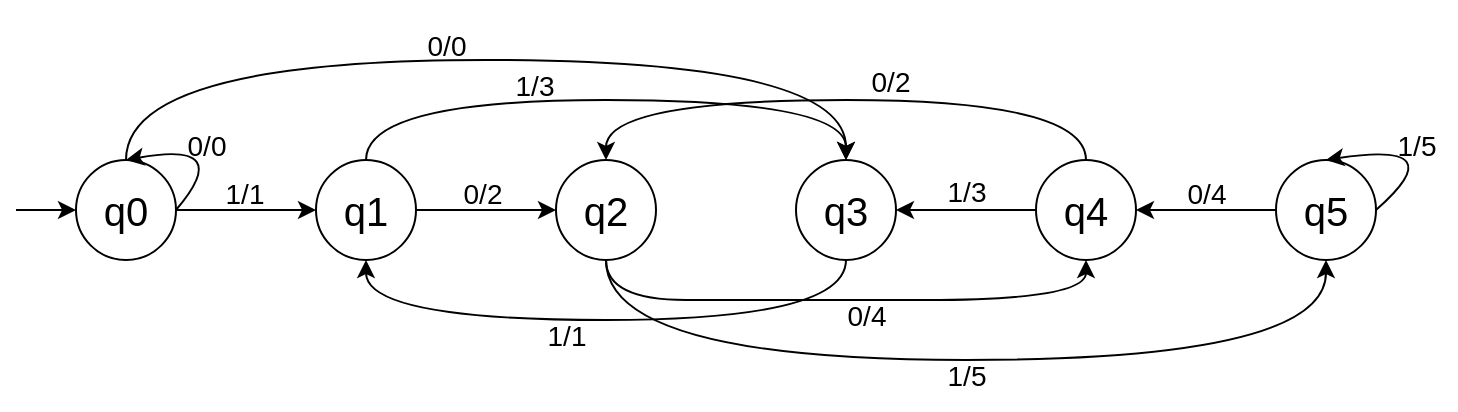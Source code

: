<mxfile>
    <diagram id="brCuxjjli7gj-cHopB3Q" name="Page-2">
        <mxGraphModel dx="1072" dy="453" grid="1" gridSize="10" guides="1" tooltips="1" connect="1" arrows="1" fold="1" page="1" pageScale="1" pageWidth="850" pageHeight="1100" math="0" shadow="0">
            <root>
                <mxCell id="0"/>
                <mxCell id="1" parent="0"/>
                <mxCell id="Ouv-rb1WUEYUx1480wDl-1" value="&lt;font style=&quot;font-size: 20px;&quot;&gt;q0&lt;/font&gt;" style="ellipse;whiteSpace=wrap;html=1;" vertex="1" parent="1">
                    <mxGeometry x="80" y="240" width="50" height="50" as="geometry"/>
                </mxCell>
                <mxCell id="Ouv-rb1WUEYUx1480wDl-2" value="&lt;font style=&quot;font-size: 20px;&quot;&gt;q1&lt;/font&gt;" style="ellipse;whiteSpace=wrap;html=1;" vertex="1" parent="1">
                    <mxGeometry x="200" y="240" width="50" height="50" as="geometry"/>
                </mxCell>
                <mxCell id="Ouv-rb1WUEYUx1480wDl-3" value="&lt;font style=&quot;font-size: 20px;&quot;&gt;q2&lt;/font&gt;" style="ellipse;whiteSpace=wrap;html=1;" vertex="1" parent="1">
                    <mxGeometry x="320" y="240" width="50" height="50" as="geometry"/>
                </mxCell>
                <mxCell id="Ouv-rb1WUEYUx1480wDl-4" value="&lt;font style=&quot;font-size: 20px;&quot;&gt;q3&lt;/font&gt;" style="ellipse;whiteSpace=wrap;html=1;" vertex="1" parent="1">
                    <mxGeometry x="440" y="240" width="50" height="50" as="geometry"/>
                </mxCell>
                <mxCell id="Ouv-rb1WUEYUx1480wDl-5" value="&lt;font style=&quot;font-size: 20px;&quot;&gt;q4&lt;/font&gt;" style="ellipse;whiteSpace=wrap;html=1;" vertex="1" parent="1">
                    <mxGeometry x="560" y="240" width="50" height="50" as="geometry"/>
                </mxCell>
                <mxCell id="Ouv-rb1WUEYUx1480wDl-6" value="&lt;font style=&quot;font-size: 20px;&quot;&gt;q5&lt;/font&gt;" style="ellipse;whiteSpace=wrap;html=1;" vertex="1" parent="1">
                    <mxGeometry x="680" y="240" width="50" height="50" as="geometry"/>
                </mxCell>
                <mxCell id="Ouv-rb1WUEYUx1480wDl-7" value="" style="endArrow=classic;html=1;fontSize=20;entryX=0;entryY=0.5;entryDx=0;entryDy=0;" edge="1" parent="1" target="Ouv-rb1WUEYUx1480wDl-1">
                    <mxGeometry width="50" height="50" relative="1" as="geometry">
                        <mxPoint x="50" y="265" as="sourcePoint"/>
                        <mxPoint x="360" y="170" as="targetPoint"/>
                    </mxGeometry>
                </mxCell>
                <mxCell id="Ouv-rb1WUEYUx1480wDl-8" value="" style="endArrow=classic;html=1;fontSize=20;exitX=1;exitY=0.5;exitDx=0;exitDy=0;" edge="1" parent="1" source="Ouv-rb1WUEYUx1480wDl-1" target="Ouv-rb1WUEYUx1480wDl-2">
                    <mxGeometry width="50" height="50" relative="1" as="geometry">
                        <mxPoint x="200" y="280" as="sourcePoint"/>
                        <mxPoint x="250" y="230" as="targetPoint"/>
                    </mxGeometry>
                </mxCell>
                <mxCell id="Ouv-rb1WUEYUx1480wDl-9" value="" style="endArrow=classic;html=1;fontSize=20;exitX=1;exitY=0.5;exitDx=0;exitDy=0;entryX=0.5;entryY=0;entryDx=0;entryDy=0;edgeStyle=orthogonalEdgeStyle;curved=1;" edge="1" parent="1" source="Ouv-rb1WUEYUx1480wDl-1" target="Ouv-rb1WUEYUx1480wDl-1">
                    <mxGeometry width="50" height="50" relative="1" as="geometry">
                        <mxPoint x="200" y="280" as="sourcePoint"/>
                        <mxPoint x="250" y="230" as="targetPoint"/>
                        <Array as="points">
                            <mxPoint x="160" y="230"/>
                        </Array>
                    </mxGeometry>
                </mxCell>
                <mxCell id="Ouv-rb1WUEYUx1480wDl-10" value="" style="endArrow=classic;html=1;fontSize=20;exitX=1;exitY=0.5;exitDx=0;exitDy=0;entryX=0;entryY=0.5;entryDx=0;entryDy=0;" edge="1" parent="1" source="Ouv-rb1WUEYUx1480wDl-2" target="Ouv-rb1WUEYUx1480wDl-3">
                    <mxGeometry width="50" height="50" relative="1" as="geometry">
                        <mxPoint x="140.0" y="275.0" as="sourcePoint"/>
                        <mxPoint x="370" y="240" as="targetPoint"/>
                    </mxGeometry>
                </mxCell>
                <mxCell id="Ouv-rb1WUEYUx1480wDl-11" value="" style="endArrow=classic;html=1;fontSize=20;exitX=0.5;exitY=0;exitDx=0;exitDy=0;entryX=0.5;entryY=0;entryDx=0;entryDy=0;edgeStyle=orthogonalEdgeStyle;curved=1;" edge="1" parent="1" source="Ouv-rb1WUEYUx1480wDl-1" target="Ouv-rb1WUEYUx1480wDl-4">
                    <mxGeometry width="50" height="50" relative="1" as="geometry">
                        <mxPoint x="140.0" y="275.0" as="sourcePoint"/>
                        <mxPoint x="250" y="275.0" as="targetPoint"/>
                        <Array as="points">
                            <mxPoint x="105" y="190"/>
                            <mxPoint x="465" y="190"/>
                        </Array>
                    </mxGeometry>
                </mxCell>
                <mxCell id="Ouv-rb1WUEYUx1480wDl-12" value="" style="endArrow=classic;html=1;fontSize=20;exitX=0.5;exitY=0;exitDx=0;exitDy=0;entryX=0.5;entryY=0;entryDx=0;entryDy=0;edgeStyle=orthogonalEdgeStyle;curved=1;" edge="1" parent="1" source="Ouv-rb1WUEYUx1480wDl-2" target="Ouv-rb1WUEYUx1480wDl-4">
                    <mxGeometry width="50" height="50" relative="1" as="geometry">
                        <mxPoint x="140.0" y="275.0" as="sourcePoint"/>
                        <mxPoint x="250" y="275.0" as="targetPoint"/>
                        <Array as="points">
                            <mxPoint x="225" y="210"/>
                            <mxPoint x="465" y="210"/>
                        </Array>
                    </mxGeometry>
                </mxCell>
                <mxCell id="Ouv-rb1WUEYUx1480wDl-13" value="" style="endArrow=classic;html=1;fontSize=20;exitX=0.5;exitY=1;exitDx=0;exitDy=0;entryX=0.5;entryY=1;entryDx=0;entryDy=0;edgeStyle=orthogonalEdgeStyle;curved=1;" edge="1" parent="1" source="Ouv-rb1WUEYUx1480wDl-3" target="Ouv-rb1WUEYUx1480wDl-5">
                    <mxGeometry width="50" height="50" relative="1" as="geometry">
                        <mxPoint x="300" y="275.0" as="sourcePoint"/>
                        <mxPoint x="410" y="275.0" as="targetPoint"/>
                        <Array as="points">
                            <mxPoint x="425" y="310"/>
                            <mxPoint x="745" y="310"/>
                        </Array>
                    </mxGeometry>
                </mxCell>
                <mxCell id="Ouv-rb1WUEYUx1480wDl-14" value="" style="endArrow=classic;html=1;fontSize=20;entryX=0.5;entryY=1;entryDx=0;entryDy=0;exitX=0.5;exitY=1;exitDx=0;exitDy=0;edgeStyle=orthogonalEdgeStyle;curved=1;" edge="1" parent="1" source="Ouv-rb1WUEYUx1480wDl-3" target="Ouv-rb1WUEYUx1480wDl-6">
                    <mxGeometry width="50" height="50" relative="1" as="geometry">
                        <mxPoint x="420" y="330" as="sourcePoint"/>
                        <mxPoint x="755" y="300" as="targetPoint"/>
                        <Array as="points">
                            <mxPoint x="345" y="340"/>
                            <mxPoint x="705" y="340"/>
                        </Array>
                    </mxGeometry>
                </mxCell>
                <mxCell id="Ouv-rb1WUEYUx1480wDl-15" value="" style="endArrow=classic;html=1;fontSize=20;exitX=0.5;exitY=1;exitDx=0;exitDy=0;entryX=0.5;entryY=1;entryDx=0;entryDy=0;edgeStyle=orthogonalEdgeStyle;curved=1;" edge="1" parent="1" source="Ouv-rb1WUEYUx1480wDl-4" target="Ouv-rb1WUEYUx1480wDl-2">
                    <mxGeometry width="50" height="50" relative="1" as="geometry">
                        <mxPoint x="300.0" y="275.0" as="sourcePoint"/>
                        <mxPoint x="410" y="275.0" as="targetPoint"/>
                        <Array as="points">
                            <mxPoint x="465" y="320"/>
                            <mxPoint x="225" y="320"/>
                        </Array>
                    </mxGeometry>
                </mxCell>
                <mxCell id="Ouv-rb1WUEYUx1480wDl-16" value="" style="endArrow=classic;html=1;fontSize=20;exitX=0.5;exitY=0;exitDx=0;exitDy=0;entryX=0.5;entryY=0;entryDx=0;entryDy=0;edgeStyle=orthogonalEdgeStyle;curved=1;" edge="1" parent="1" source="Ouv-rb1WUEYUx1480wDl-5" target="Ouv-rb1WUEYUx1480wDl-3">
                    <mxGeometry width="50" height="50" relative="1" as="geometry">
                        <mxPoint x="280.0" y="275.0" as="sourcePoint"/>
                        <mxPoint x="390" y="275.0" as="targetPoint"/>
                        <Array as="points">
                            <mxPoint x="585" y="210"/>
                            <mxPoint x="345" y="210"/>
                        </Array>
                    </mxGeometry>
                </mxCell>
                <mxCell id="Ouv-rb1WUEYUx1480wDl-17" value="" style="endArrow=classic;html=1;fontSize=20;exitX=0;exitY=0.5;exitDx=0;exitDy=0;entryX=1;entryY=0.5;entryDx=0;entryDy=0;" edge="1" parent="1" source="Ouv-rb1WUEYUx1480wDl-5" target="Ouv-rb1WUEYUx1480wDl-4">
                    <mxGeometry width="50" height="50" relative="1" as="geometry">
                        <mxPoint x="300.0" y="275.0" as="sourcePoint"/>
                        <mxPoint x="410" y="275.0" as="targetPoint"/>
                    </mxGeometry>
                </mxCell>
                <mxCell id="Ouv-rb1WUEYUx1480wDl-18" value="" style="endArrow=classic;html=1;fontSize=20;entryX=1;entryY=0.5;entryDx=0;entryDy=0;" edge="1" parent="1" source="Ouv-rb1WUEYUx1480wDl-6" target="Ouv-rb1WUEYUx1480wDl-5">
                    <mxGeometry width="50" height="50" relative="1" as="geometry">
                        <mxPoint x="730" y="275.0" as="sourcePoint"/>
                        <mxPoint x="620.0" y="275.0" as="targetPoint"/>
                    </mxGeometry>
                </mxCell>
                <mxCell id="Ouv-rb1WUEYUx1480wDl-19" value="" style="endArrow=classic;html=1;fontSize=20;entryX=0.5;entryY=0;entryDx=0;entryDy=0;exitX=1;exitY=0.5;exitDx=0;exitDy=0;edgeStyle=orthogonalEdgeStyle;curved=1;" edge="1" parent="1" source="Ouv-rb1WUEYUx1480wDl-6" target="Ouv-rb1WUEYUx1480wDl-6">
                    <mxGeometry width="50" height="50" relative="1" as="geometry">
                        <mxPoint x="890" y="275.0" as="sourcePoint"/>
                        <mxPoint x="780" y="275.0" as="targetPoint"/>
                        <Array as="points">
                            <mxPoint x="770" y="230"/>
                        </Array>
                    </mxGeometry>
                </mxCell>
                <mxCell id="Ouv-rb1WUEYUx1480wDl-32" value="&lt;font style=&quot;font-size: 14px;&quot;&gt;1/1&lt;/font&gt;" style="text;html=1;align=center;verticalAlign=middle;resizable=0;points=[];autosize=1;strokeColor=none;fillColor=none;fontSize=20;" vertex="1" parent="1">
                    <mxGeometry x="144" y="234" width="40" height="40" as="geometry"/>
                </mxCell>
                <mxCell id="Ouv-rb1WUEYUx1480wDl-33" value="&lt;font style=&quot;font-size: 14px;&quot;&gt;0/0&lt;/font&gt;" style="text;html=1;align=center;verticalAlign=middle;resizable=0;points=[];autosize=1;strokeColor=none;fillColor=none;fontSize=20;" vertex="1" parent="1">
                    <mxGeometry x="125" y="210" width="40" height="40" as="geometry"/>
                </mxCell>
                <mxCell id="Ouv-rb1WUEYUx1480wDl-34" value="&lt;font style=&quot;font-size: 14px;&quot;&gt;0/2&lt;/font&gt;" style="text;html=1;align=center;verticalAlign=middle;resizable=0;points=[];autosize=1;strokeColor=none;fillColor=none;fontSize=20;" vertex="1" parent="1">
                    <mxGeometry x="263" y="234" width="40" height="40" as="geometry"/>
                </mxCell>
                <mxCell id="Ouv-rb1WUEYUx1480wDl-35" value="&lt;font style=&quot;font-size: 14px;&quot;&gt;0/0&lt;/font&gt;" style="text;html=1;align=center;verticalAlign=middle;resizable=0;points=[];autosize=1;strokeColor=none;fillColor=none;fontSize=20;" vertex="1" parent="1">
                    <mxGeometry x="245" y="160" width="40" height="40" as="geometry"/>
                </mxCell>
                <mxCell id="Ouv-rb1WUEYUx1480wDl-36" value="&lt;font style=&quot;font-size: 14px;&quot;&gt;1/1&lt;/font&gt;" style="text;html=1;align=center;verticalAlign=middle;resizable=0;points=[];autosize=1;strokeColor=none;fillColor=none;fontSize=20;" vertex="1" parent="1">
                    <mxGeometry x="305" y="305" width="40" height="40" as="geometry"/>
                </mxCell>
                <mxCell id="Ouv-rb1WUEYUx1480wDl-37" value="&lt;font style=&quot;font-size: 14px;&quot;&gt;1/3&lt;/font&gt;" style="text;html=1;align=center;verticalAlign=middle;resizable=0;points=[];autosize=1;strokeColor=none;fillColor=none;fontSize=20;" vertex="1" parent="1">
                    <mxGeometry x="289" y="180" width="40" height="40" as="geometry"/>
                </mxCell>
                <mxCell id="Ouv-rb1WUEYUx1480wDl-38" value="&lt;font style=&quot;font-size: 14px;&quot;&gt;1/5&lt;/font&gt;" style="text;html=1;align=center;verticalAlign=middle;resizable=0;points=[];autosize=1;strokeColor=none;fillColor=none;fontSize=20;" vertex="1" parent="1">
                    <mxGeometry x="505" y="325" width="40" height="40" as="geometry"/>
                </mxCell>
                <mxCell id="Ouv-rb1WUEYUx1480wDl-39" value="&lt;font style=&quot;font-size: 14px;&quot;&gt;0/4&lt;/font&gt;" style="text;html=1;align=center;verticalAlign=middle;resizable=0;points=[];autosize=1;strokeColor=none;fillColor=none;fontSize=20;" vertex="1" parent="1">
                    <mxGeometry x="455" y="295" width="40" height="40" as="geometry"/>
                </mxCell>
                <mxCell id="Ouv-rb1WUEYUx1480wDl-40" value="&lt;font style=&quot;font-size: 14px;&quot;&gt;0/2&lt;/font&gt;" style="text;html=1;align=center;verticalAlign=middle;resizable=0;points=[];autosize=1;strokeColor=none;fillColor=none;fontSize=20;" vertex="1" parent="1">
                    <mxGeometry x="467" y="178" width="40" height="40" as="geometry"/>
                </mxCell>
                <mxCell id="Ouv-rb1WUEYUx1480wDl-41" value="&lt;font style=&quot;font-size: 14px;&quot;&gt;1/3&lt;/font&gt;" style="text;html=1;align=center;verticalAlign=middle;resizable=0;points=[];autosize=1;strokeColor=none;fillColor=none;fontSize=20;" vertex="1" parent="1">
                    <mxGeometry x="505" y="233" width="40" height="40" as="geometry"/>
                </mxCell>
                <mxCell id="Ouv-rb1WUEYUx1480wDl-42" value="&lt;font style=&quot;font-size: 14px;&quot;&gt;0/4&lt;/font&gt;" style="text;html=1;align=center;verticalAlign=middle;resizable=0;points=[];autosize=1;strokeColor=none;fillColor=none;fontSize=20;" vertex="1" parent="1">
                    <mxGeometry x="625" y="234" width="40" height="40" as="geometry"/>
                </mxCell>
                <mxCell id="Ouv-rb1WUEYUx1480wDl-43" value="&lt;font style=&quot;font-size: 14px;&quot;&gt;1/5&lt;/font&gt;" style="text;html=1;align=center;verticalAlign=middle;resizable=0;points=[];autosize=1;strokeColor=none;fillColor=none;fontSize=20;" vertex="1" parent="1">
                    <mxGeometry x="730" y="210" width="40" height="40" as="geometry"/>
                </mxCell>
            </root>
        </mxGraphModel>
    </diagram>
    <diagram id="dvv3HA-7V6nnUclni0Wx" name="Page-1">
        <mxGraphModel dx="1072" dy="453" grid="1" gridSize="10" guides="1" tooltips="1" connect="1" arrows="1" fold="1" page="1" pageScale="1" pageWidth="850" pageHeight="1100" math="0" shadow="0">
            <root>
                <mxCell id="0"/>
                <mxCell id="1" parent="0"/>
                <mxCell id="2" value="&lt;font style=&quot;font-size: 20px;&quot;&gt;q0&lt;/font&gt;" style="ellipse;whiteSpace=wrap;html=1;" parent="1" vertex="1">
                    <mxGeometry x="80" y="240" width="50" height="50" as="geometry"/>
                </mxCell>
                <mxCell id="3" value="&lt;font style=&quot;font-size: 20px;&quot;&gt;q1&lt;/font&gt;" style="ellipse;whiteSpace=wrap;html=1;" parent="1" vertex="1">
                    <mxGeometry x="200" y="240" width="50" height="50" as="geometry"/>
                </mxCell>
                <mxCell id="4" value="&lt;font style=&quot;font-size: 20px;&quot;&gt;q2&lt;/font&gt;" style="ellipse;whiteSpace=wrap;html=1;" parent="1" vertex="1">
                    <mxGeometry x="320" y="240" width="50" height="50" as="geometry"/>
                </mxCell>
                <mxCell id="5" value="&lt;font style=&quot;font-size: 20px;&quot;&gt;q3&lt;/font&gt;" style="ellipse;whiteSpace=wrap;html=1;" parent="1" vertex="1">
                    <mxGeometry x="440" y="240" width="50" height="50" as="geometry"/>
                </mxCell>
                <mxCell id="6" value="&lt;font style=&quot;font-size: 20px;&quot;&gt;q4&lt;/font&gt;" style="ellipse;whiteSpace=wrap;html=1;" parent="1" vertex="1">
                    <mxGeometry x="560" y="240" width="50" height="50" as="geometry"/>
                </mxCell>
                <mxCell id="7" value="&lt;font style=&quot;font-size: 20px;&quot;&gt;q5&lt;/font&gt;" style="ellipse;whiteSpace=wrap;html=1;" parent="1" vertex="1">
                    <mxGeometry x="680" y="240" width="50" height="50" as="geometry"/>
                </mxCell>
                <mxCell id="8" value="" style="endArrow=classic;html=1;fontSize=20;entryX=0;entryY=0.5;entryDx=0;entryDy=0;" parent="1" target="2" edge="1">
                    <mxGeometry width="50" height="50" relative="1" as="geometry">
                        <mxPoint x="50" y="265" as="sourcePoint"/>
                        <mxPoint x="360" y="170" as="targetPoint"/>
                    </mxGeometry>
                </mxCell>
                <mxCell id="9" value="" style="endArrow=classic;html=1;fontSize=20;exitX=1;exitY=0.5;exitDx=0;exitDy=0;" parent="1" source="2" target="3" edge="1">
                    <mxGeometry width="50" height="50" relative="1" as="geometry">
                        <mxPoint x="200" y="280" as="sourcePoint"/>
                        <mxPoint x="250" y="230" as="targetPoint"/>
                    </mxGeometry>
                </mxCell>
                <mxCell id="10" value="" style="endArrow=classic;html=1;fontSize=20;exitX=1;exitY=0.5;exitDx=0;exitDy=0;entryX=0.5;entryY=0;entryDx=0;entryDy=0;edgeStyle=orthogonalEdgeStyle;curved=1;" parent="1" source="2" target="2" edge="1">
                    <mxGeometry width="50" height="50" relative="1" as="geometry">
                        <mxPoint x="200" y="280" as="sourcePoint"/>
                        <mxPoint x="250" y="230" as="targetPoint"/>
                        <Array as="points">
                            <mxPoint x="160" y="230"/>
                        </Array>
                    </mxGeometry>
                </mxCell>
                <mxCell id="11" value="" style="endArrow=classic;html=1;fontSize=20;exitX=1;exitY=0.5;exitDx=0;exitDy=0;entryX=0;entryY=0.5;entryDx=0;entryDy=0;" parent="1" source="3" target="4" edge="1">
                    <mxGeometry width="50" height="50" relative="1" as="geometry">
                        <mxPoint x="140.0" y="275.0" as="sourcePoint"/>
                        <mxPoint x="370" y="240" as="targetPoint"/>
                    </mxGeometry>
                </mxCell>
                <mxCell id="12" value="" style="endArrow=classic;html=1;fontSize=20;exitX=0.5;exitY=0;exitDx=0;exitDy=0;entryX=0.5;entryY=0;entryDx=0;entryDy=0;edgeStyle=orthogonalEdgeStyle;curved=1;" parent="1" source="2" target="5" edge="1">
                    <mxGeometry width="50" height="50" relative="1" as="geometry">
                        <mxPoint x="140.0" y="275.0" as="sourcePoint"/>
                        <mxPoint x="250" y="275.0" as="targetPoint"/>
                        <Array as="points">
                            <mxPoint x="105" y="190"/>
                            <mxPoint x="465" y="190"/>
                        </Array>
                    </mxGeometry>
                </mxCell>
                <mxCell id="13" value="" style="endArrow=classic;html=1;fontSize=20;exitX=0.5;exitY=0;exitDx=0;exitDy=0;entryX=0.5;entryY=0;entryDx=0;entryDy=0;edgeStyle=orthogonalEdgeStyle;curved=1;" parent="1" source="3" target="5" edge="1">
                    <mxGeometry width="50" height="50" relative="1" as="geometry">
                        <mxPoint x="140.0" y="275.0" as="sourcePoint"/>
                        <mxPoint x="250" y="275.0" as="targetPoint"/>
                        <Array as="points">
                            <mxPoint x="225" y="210"/>
                            <mxPoint x="465" y="210"/>
                        </Array>
                    </mxGeometry>
                </mxCell>
                <mxCell id="14" value="" style="endArrow=classic;html=1;fontSize=20;exitX=0.5;exitY=1;exitDx=0;exitDy=0;entryX=0.5;entryY=1;entryDx=0;entryDy=0;edgeStyle=orthogonalEdgeStyle;curved=1;" parent="1" source="4" target="6" edge="1">
                    <mxGeometry width="50" height="50" relative="1" as="geometry">
                        <mxPoint x="300" y="275.0" as="sourcePoint"/>
                        <mxPoint x="410" y="275.0" as="targetPoint"/>
                        <Array as="points">
                            <mxPoint x="425" y="310"/>
                            <mxPoint x="745" y="310"/>
                        </Array>
                    </mxGeometry>
                </mxCell>
                <mxCell id="15" value="" style="endArrow=classic;html=1;fontSize=20;entryX=0.5;entryY=1;entryDx=0;entryDy=0;exitX=0.5;exitY=1;exitDx=0;exitDy=0;edgeStyle=orthogonalEdgeStyle;curved=1;" parent="1" source="4" target="7" edge="1">
                    <mxGeometry width="50" height="50" relative="1" as="geometry">
                        <mxPoint x="420" y="330" as="sourcePoint"/>
                        <mxPoint x="755" y="300" as="targetPoint"/>
                        <Array as="points">
                            <mxPoint x="345" y="340"/>
                            <mxPoint x="705" y="340"/>
                        </Array>
                    </mxGeometry>
                </mxCell>
                <mxCell id="16" value="" style="endArrow=classic;html=1;fontSize=20;exitX=0.5;exitY=1;exitDx=0;exitDy=0;entryX=0.5;entryY=1;entryDx=0;entryDy=0;edgeStyle=orthogonalEdgeStyle;curved=1;" parent="1" source="5" target="3" edge="1">
                    <mxGeometry width="50" height="50" relative="1" as="geometry">
                        <mxPoint x="300.0" y="275.0" as="sourcePoint"/>
                        <mxPoint x="410" y="275.0" as="targetPoint"/>
                        <Array as="points">
                            <mxPoint x="465" y="320"/>
                            <mxPoint x="225" y="320"/>
                        </Array>
                    </mxGeometry>
                </mxCell>
                <mxCell id="17" value="" style="endArrow=classic;html=1;fontSize=20;exitX=0.5;exitY=0;exitDx=0;exitDy=0;entryX=0.5;entryY=0;entryDx=0;entryDy=0;edgeStyle=orthogonalEdgeStyle;curved=1;" parent="1" source="6" target="4" edge="1">
                    <mxGeometry width="50" height="50" relative="1" as="geometry">
                        <mxPoint x="280.0" y="275.0" as="sourcePoint"/>
                        <mxPoint x="390" y="275.0" as="targetPoint"/>
                        <Array as="points">
                            <mxPoint x="585" y="210"/>
                            <mxPoint x="345" y="210"/>
                        </Array>
                    </mxGeometry>
                </mxCell>
                <mxCell id="18" value="" style="endArrow=classic;html=1;fontSize=20;exitX=0;exitY=0.5;exitDx=0;exitDy=0;entryX=1;entryY=0.5;entryDx=0;entryDy=0;" parent="1" source="6" target="5" edge="1">
                    <mxGeometry width="50" height="50" relative="1" as="geometry">
                        <mxPoint x="300.0" y="275.0" as="sourcePoint"/>
                        <mxPoint x="410" y="275.0" as="targetPoint"/>
                    </mxGeometry>
                </mxCell>
                <mxCell id="19" value="" style="endArrow=classic;html=1;fontSize=20;entryX=1;entryY=0.5;entryDx=0;entryDy=0;" parent="1" source="7" target="6" edge="1">
                    <mxGeometry width="50" height="50" relative="1" as="geometry">
                        <mxPoint x="730" y="275.0" as="sourcePoint"/>
                        <mxPoint x="620.0" y="275.0" as="targetPoint"/>
                    </mxGeometry>
                </mxCell>
                <mxCell id="20" value="" style="endArrow=classic;html=1;fontSize=20;entryX=0.5;entryY=0;entryDx=0;entryDy=0;exitX=1;exitY=0.5;exitDx=0;exitDy=0;edgeStyle=orthogonalEdgeStyle;curved=1;" parent="1" source="7" target="7" edge="1">
                    <mxGeometry width="50" height="50" relative="1" as="geometry">
                        <mxPoint x="890" y="275.0" as="sourcePoint"/>
                        <mxPoint x="780" y="275.0" as="targetPoint"/>
                        <Array as="points">
                            <mxPoint x="770" y="230"/>
                        </Array>
                    </mxGeometry>
                </mxCell>
                <mxCell id="21" value="" style="endArrow=classic;html=1;fontSize=20;" parent="1" edge="1">
                    <mxGeometry width="50" height="50" relative="1" as="geometry">
                        <mxPoint x="105" y="390" as="sourcePoint"/>
                        <mxPoint x="104.84" y="360" as="targetPoint"/>
                    </mxGeometry>
                </mxCell>
                <mxCell id="22" value="" style="endArrow=classic;html=1;fontSize=20;" parent="1" edge="1">
                    <mxGeometry width="50" height="50" relative="1" as="geometry">
                        <mxPoint x="225" y="390" as="sourcePoint"/>
                        <mxPoint x="224.84" y="360" as="targetPoint"/>
                    </mxGeometry>
                </mxCell>
                <mxCell id="23" value="" style="endArrow=classic;html=1;fontSize=20;" parent="1" edge="1">
                    <mxGeometry width="50" height="50" relative="1" as="geometry">
                        <mxPoint x="345" y="390" as="sourcePoint"/>
                        <mxPoint x="344.84" y="360" as="targetPoint"/>
                    </mxGeometry>
                </mxCell>
                <mxCell id="24" value="" style="endArrow=classic;html=1;fontSize=20;" parent="1" edge="1">
                    <mxGeometry width="50" height="50" relative="1" as="geometry">
                        <mxPoint x="465" y="390" as="sourcePoint"/>
                        <mxPoint x="464.84" y="360" as="targetPoint"/>
                    </mxGeometry>
                </mxCell>
                <mxCell id="25" value="" style="endArrow=classic;html=1;fontSize=20;" parent="1" edge="1">
                    <mxGeometry width="50" height="50" relative="1" as="geometry">
                        <mxPoint x="585" y="390" as="sourcePoint"/>
                        <mxPoint x="584.84" y="360" as="targetPoint"/>
                    </mxGeometry>
                </mxCell>
                <mxCell id="26" value="" style="endArrow=classic;html=1;fontSize=20;" parent="1" edge="1">
                    <mxGeometry width="50" height="50" relative="1" as="geometry">
                        <mxPoint x="705" y="390" as="sourcePoint"/>
                        <mxPoint x="704.84" y="360" as="targetPoint"/>
                    </mxGeometry>
                </mxCell>
                <mxCell id="27" value="0" style="text;html=1;align=center;verticalAlign=middle;resizable=0;points=[];autosize=1;strokeColor=none;fillColor=none;fontSize=20;" parent="1" vertex="1">
                    <mxGeometry x="90" y="390" width="30" height="40" as="geometry"/>
                </mxCell>
                <mxCell id="28" value="1" style="text;html=1;align=center;verticalAlign=middle;resizable=0;points=[];autosize=1;strokeColor=none;fillColor=none;fontSize=20;" parent="1" vertex="1">
                    <mxGeometry x="210" y="390" width="30" height="40" as="geometry"/>
                </mxCell>
                <mxCell id="29" value="2" style="text;html=1;align=center;verticalAlign=middle;resizable=0;points=[];autosize=1;strokeColor=none;fillColor=none;fontSize=20;" parent="1" vertex="1">
                    <mxGeometry x="330" y="390" width="30" height="40" as="geometry"/>
                </mxCell>
                <mxCell id="30" value="3" style="text;html=1;align=center;verticalAlign=middle;resizable=0;points=[];autosize=1;strokeColor=none;fillColor=none;fontSize=20;" parent="1" vertex="1">
                    <mxGeometry x="450" y="390" width="30" height="40" as="geometry"/>
                </mxCell>
                <mxCell id="31" value="4" style="text;html=1;align=center;verticalAlign=middle;resizable=0;points=[];autosize=1;strokeColor=none;fillColor=none;fontSize=20;" parent="1" vertex="1">
                    <mxGeometry x="570" y="390" width="30" height="40" as="geometry"/>
                </mxCell>
                <mxCell id="32" value="5" style="text;html=1;align=center;verticalAlign=middle;resizable=0;points=[];autosize=1;strokeColor=none;fillColor=none;fontSize=20;" parent="1" vertex="1">
                    <mxGeometry x="690" y="390" width="30" height="40" as="geometry"/>
                </mxCell>
                <mxCell id="33" value="&lt;font style=&quot;font-size: 14px;&quot;&gt;1&lt;/font&gt;" style="text;html=1;align=center;verticalAlign=middle;resizable=0;points=[];autosize=1;strokeColor=none;fillColor=none;fontSize=20;" parent="1" vertex="1">
                    <mxGeometry x="149" y="234" width="30" height="40" as="geometry"/>
                </mxCell>
                <mxCell id="34" value="&lt;font style=&quot;font-size: 14px;&quot;&gt;0&lt;/font&gt;" style="text;html=1;align=center;verticalAlign=middle;resizable=0;points=[];autosize=1;strokeColor=none;fillColor=none;fontSize=20;" parent="1" vertex="1">
                    <mxGeometry x="130" y="210" width="30" height="40" as="geometry"/>
                </mxCell>
                <mxCell id="35" value="&lt;font style=&quot;font-size: 14px;&quot;&gt;0&lt;/font&gt;" style="text;html=1;align=center;verticalAlign=middle;resizable=0;points=[];autosize=1;strokeColor=none;fillColor=none;fontSize=20;" parent="1" vertex="1">
                    <mxGeometry x="268" y="234" width="30" height="40" as="geometry"/>
                </mxCell>
                <mxCell id="36" value="&lt;font style=&quot;font-size: 14px;&quot;&gt;0&lt;/font&gt;" style="text;html=1;align=center;verticalAlign=middle;resizable=0;points=[];autosize=1;strokeColor=none;fillColor=none;fontSize=20;" parent="1" vertex="1">
                    <mxGeometry x="250" y="160" width="30" height="40" as="geometry"/>
                </mxCell>
                <mxCell id="39" value="&lt;font style=&quot;font-size: 14px;&quot;&gt;1&lt;/font&gt;" style="text;html=1;align=center;verticalAlign=middle;resizable=0;points=[];autosize=1;strokeColor=none;fillColor=none;fontSize=20;" parent="1" vertex="1">
                    <mxGeometry x="310" y="305" width="30" height="40" as="geometry"/>
                </mxCell>
                <mxCell id="40" value="&lt;font style=&quot;font-size: 14px;&quot;&gt;1&lt;/font&gt;" style="text;html=1;align=center;verticalAlign=middle;resizable=0;points=[];autosize=1;strokeColor=none;fillColor=none;fontSize=20;" parent="1" vertex="1">
                    <mxGeometry x="294" y="180" width="30" height="40" as="geometry"/>
                </mxCell>
                <mxCell id="41" value="&lt;font style=&quot;font-size: 14px;&quot;&gt;1&lt;/font&gt;" style="text;html=1;align=center;verticalAlign=middle;resizable=0;points=[];autosize=1;strokeColor=none;fillColor=none;fontSize=20;" parent="1" vertex="1">
                    <mxGeometry x="510" y="325" width="30" height="40" as="geometry"/>
                </mxCell>
                <mxCell id="42" value="&lt;font style=&quot;font-size: 14px;&quot;&gt;0&lt;/font&gt;" style="text;html=1;align=center;verticalAlign=middle;resizable=0;points=[];autosize=1;strokeColor=none;fillColor=none;fontSize=20;" parent="1" vertex="1">
                    <mxGeometry x="460" y="295" width="30" height="40" as="geometry"/>
                </mxCell>
                <mxCell id="43" value="&lt;font style=&quot;font-size: 14px;&quot;&gt;0&lt;/font&gt;" style="text;html=1;align=center;verticalAlign=middle;resizable=0;points=[];autosize=1;strokeColor=none;fillColor=none;fontSize=20;" parent="1" vertex="1">
                    <mxGeometry x="472" y="178" width="30" height="40" as="geometry"/>
                </mxCell>
                <mxCell id="44" value="&lt;font style=&quot;font-size: 14px;&quot;&gt;1&lt;/font&gt;" style="text;html=1;align=center;verticalAlign=middle;resizable=0;points=[];autosize=1;strokeColor=none;fillColor=none;fontSize=20;" parent="1" vertex="1">
                    <mxGeometry x="510" y="233" width="30" height="40" as="geometry"/>
                </mxCell>
                <mxCell id="45" value="&lt;font style=&quot;font-size: 14px;&quot;&gt;0&lt;/font&gt;" style="text;html=1;align=center;verticalAlign=middle;resizable=0;points=[];autosize=1;strokeColor=none;fillColor=none;fontSize=20;" parent="1" vertex="1">
                    <mxGeometry x="630" y="234" width="30" height="40" as="geometry"/>
                </mxCell>
                <mxCell id="46" value="&lt;font style=&quot;font-size: 14px;&quot;&gt;1&lt;/font&gt;" style="text;html=1;align=center;verticalAlign=middle;resizable=0;points=[];autosize=1;strokeColor=none;fillColor=none;fontSize=20;" parent="1" vertex="1">
                    <mxGeometry x="735" y="210" width="30" height="40" as="geometry"/>
                </mxCell>
            </root>
        </mxGraphModel>
    </diagram>
</mxfile>